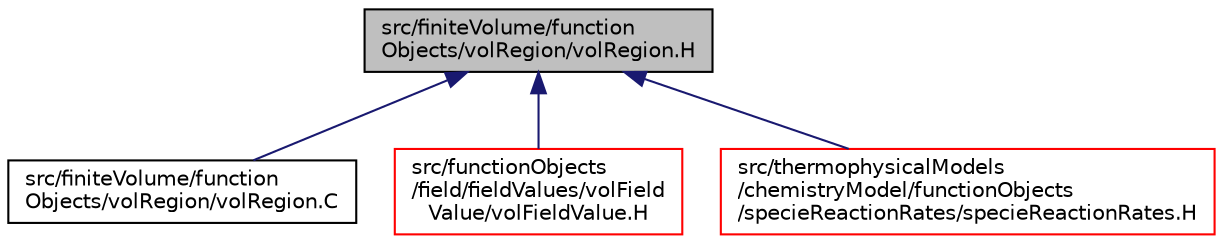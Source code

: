 digraph "src/finiteVolume/functionObjects/volRegion/volRegion.H"
{
  bgcolor="transparent";
  edge [fontname="Helvetica",fontsize="10",labelfontname="Helvetica",labelfontsize="10"];
  node [fontname="Helvetica",fontsize="10",shape=record];
  Node94 [label="src/finiteVolume/function\lObjects/volRegion/volRegion.H",height=0.2,width=0.4,color="black", fillcolor="grey75", style="filled", fontcolor="black"];
  Node94 -> Node95 [dir="back",color="midnightblue",fontsize="10",style="solid",fontname="Helvetica"];
  Node95 [label="src/finiteVolume/function\lObjects/volRegion/volRegion.C",height=0.2,width=0.4,color="black",URL="$a03446.html"];
  Node94 -> Node96 [dir="back",color="midnightblue",fontsize="10",style="solid",fontname="Helvetica"];
  Node96 [label="src/functionObjects\l/field/fieldValues/volField\lValue/volFieldValue.H",height=0.2,width=0.4,color="red",URL="$a04664.html"];
  Node94 -> Node99 [dir="back",color="midnightblue",fontsize="10",style="solid",fontname="Helvetica"];
  Node99 [label="src/thermophysicalModels\l/chemistryModel/functionObjects\l/specieReactionRates/specieReactionRates.H",height=0.2,width=0.4,color="red",URL="$a15992.html"];
}
